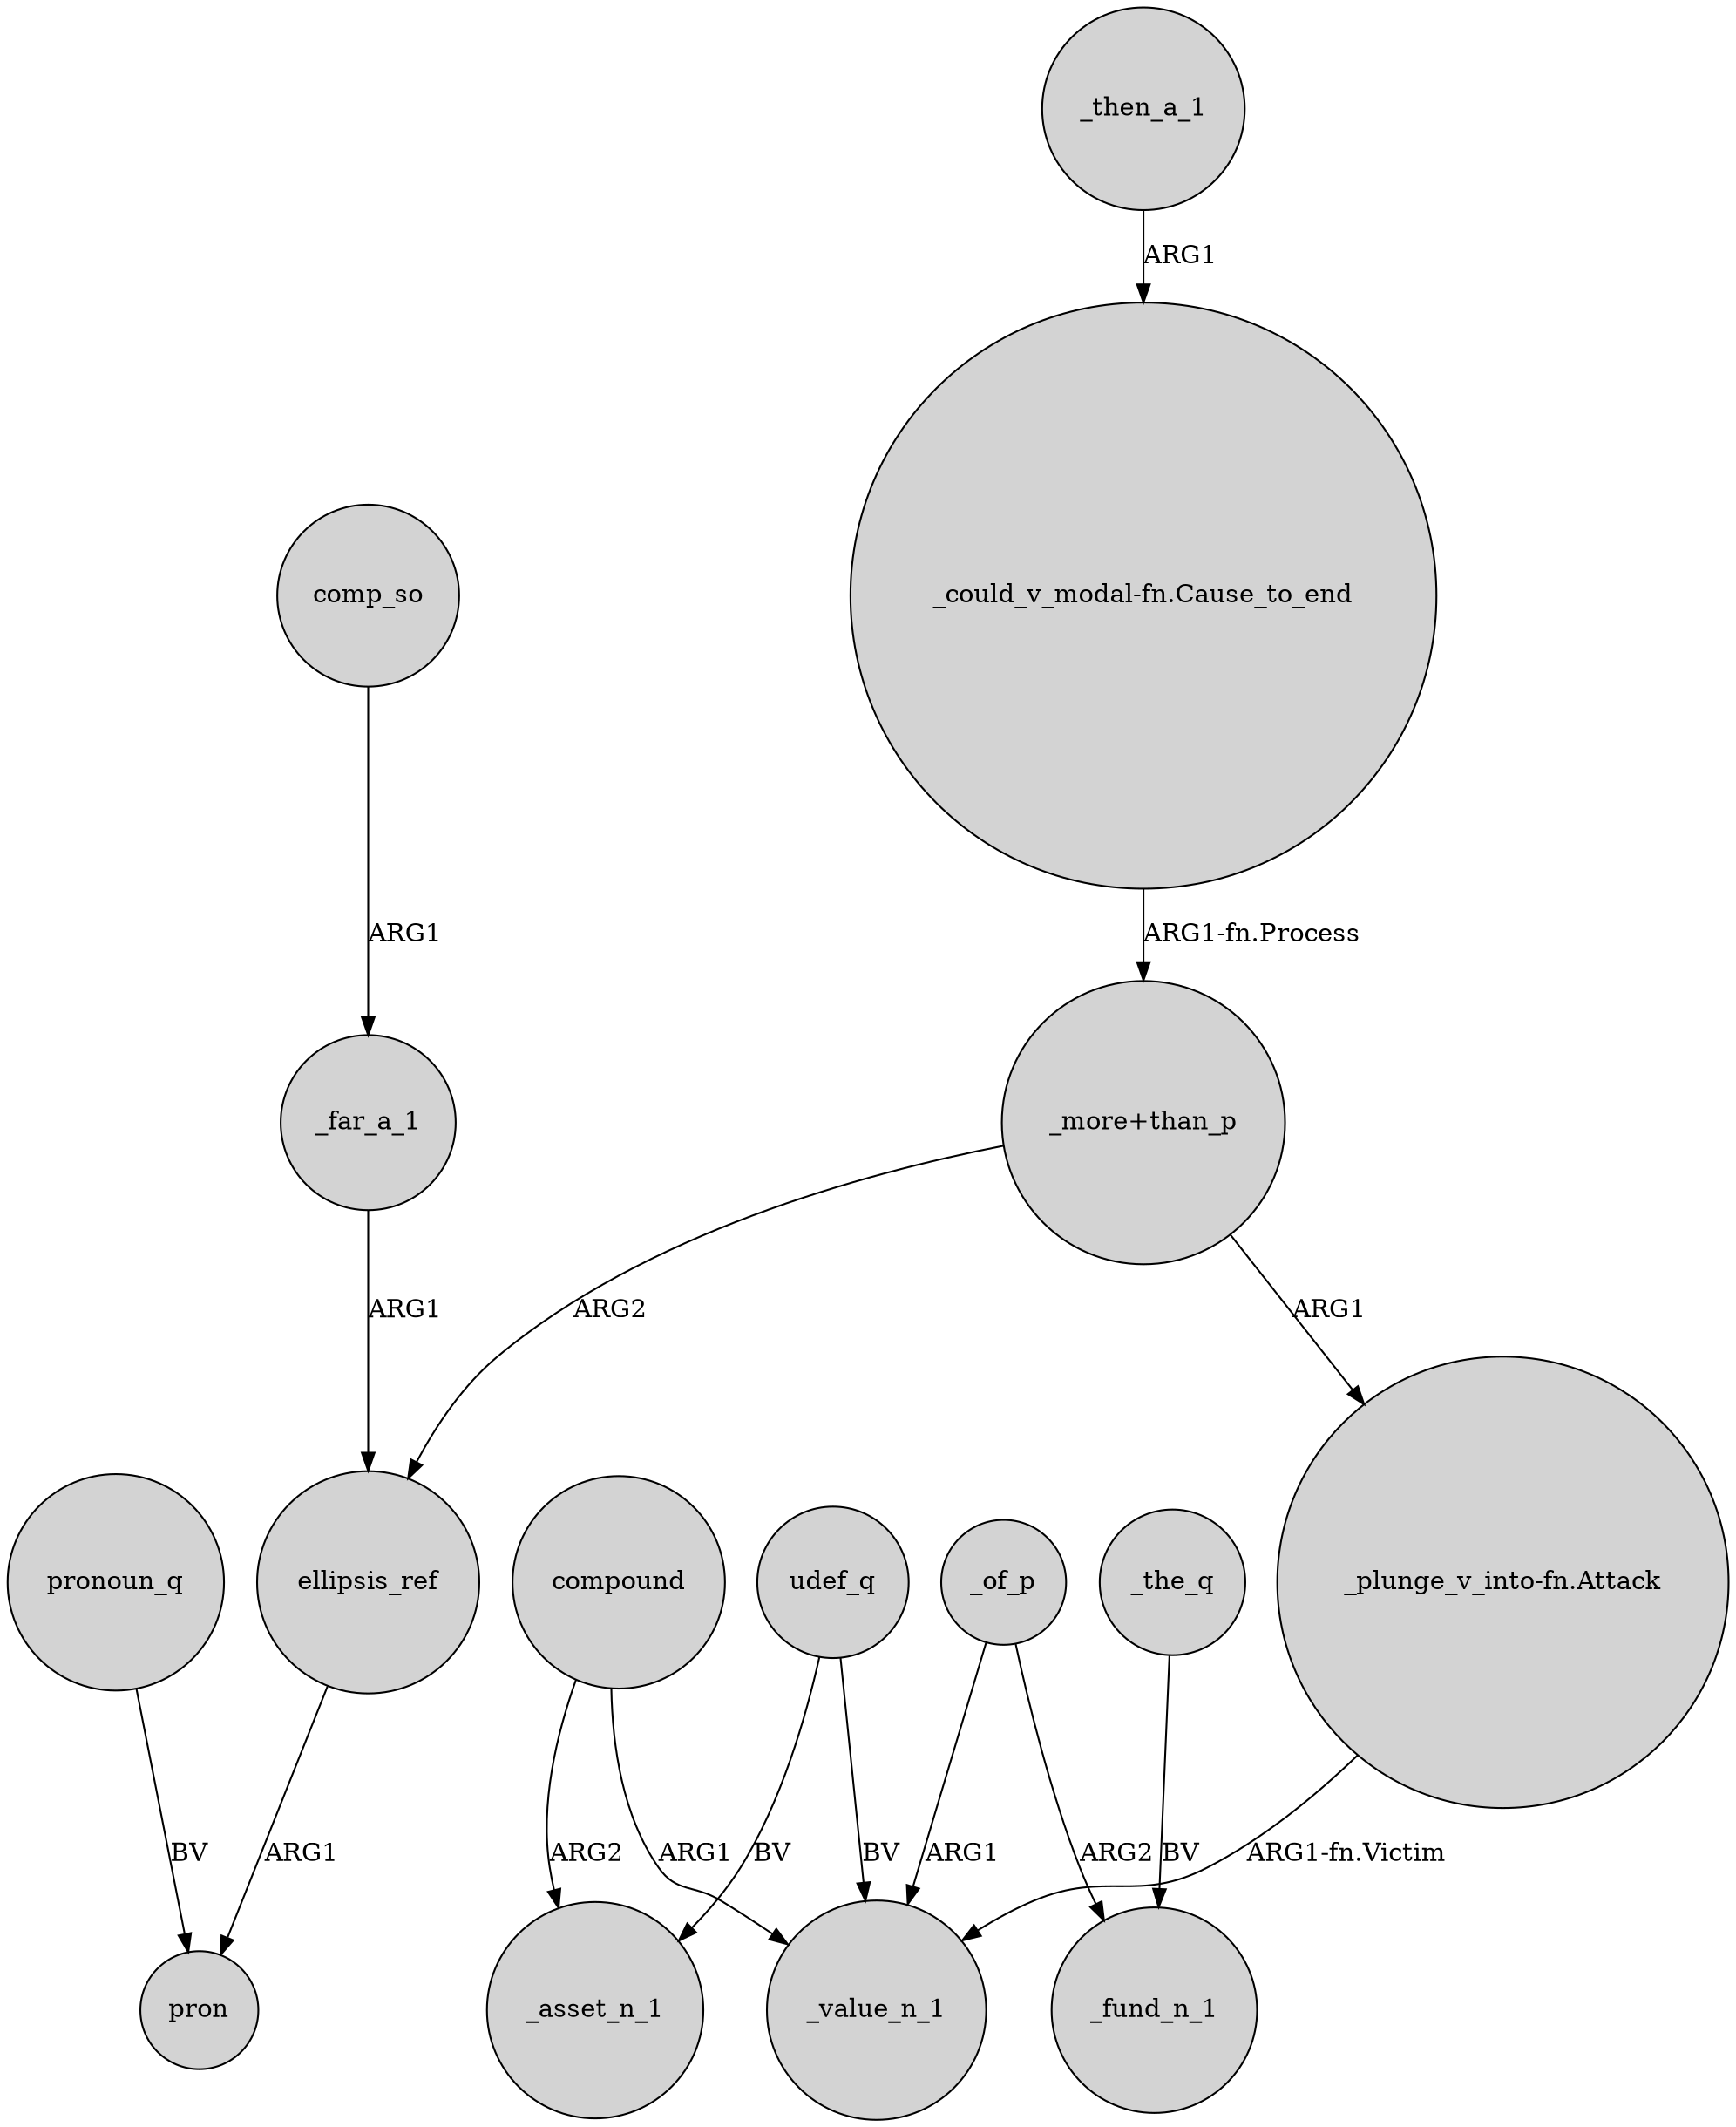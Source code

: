 digraph {
	node [shape=circle style=filled]
	"_could_v_modal-fn.Cause_to_end" -> "_more+than_p" [label="ARG1-fn.Process"]
	"_more+than_p" -> ellipsis_ref [label=ARG2]
	compound -> _value_n_1 [label=ARG1]
	_far_a_1 -> ellipsis_ref [label=ARG1]
	udef_q -> _asset_n_1 [label=BV]
	"_more+than_p" -> "_plunge_v_into-fn.Attack" [label=ARG1]
	_the_q -> _fund_n_1 [label=BV]
	compound -> _asset_n_1 [label=ARG2]
	"_plunge_v_into-fn.Attack" -> _value_n_1 [label="ARG1-fn.Victim"]
	ellipsis_ref -> pron [label=ARG1]
	_of_p -> _value_n_1 [label=ARG1]
	pronoun_q -> pron [label=BV]
	comp_so -> _far_a_1 [label=ARG1]
	_then_a_1 -> "_could_v_modal-fn.Cause_to_end" [label=ARG1]
	_of_p -> _fund_n_1 [label=ARG2]
	udef_q -> _value_n_1 [label=BV]
}
